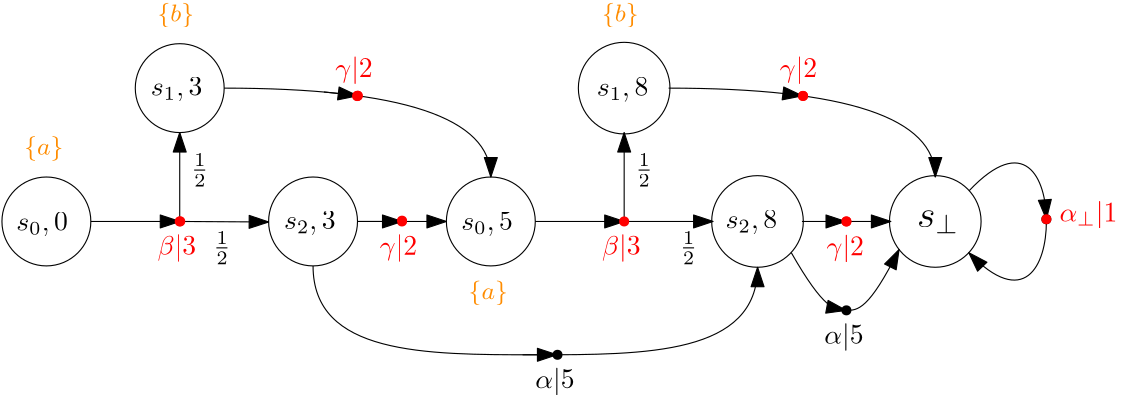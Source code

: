 <?xml version="1.0"?>
<!DOCTYPE ipe SYSTEM "ipe.dtd">
<ipe version="70206" creator="Ipe 7.2.6">
<info created="D:20161211221609" modified="D:20180520093356"/>
<ipestyle name="basic">
<symbol name="arrow/arc(spx)">
<path stroke="sym-stroke" fill="sym-stroke" pen="sym-pen">
0 0 m
-1 0.333 l
-1 -0.333 l
h
</path>
</symbol>
<symbol name="arrow/farc(spx)">
<path stroke="sym-stroke" fill="white" pen="sym-pen">
0 0 m
-1 0.333 l
-1 -0.333 l
h
</path>
</symbol>
<symbol name="arrow/ptarc(spx)">
<path stroke="sym-stroke" fill="sym-stroke" pen="sym-pen">
0 0 m
-1 0.333 l
-0.8 0 l
-1 -0.333 l
h
</path>
</symbol>
<symbol name="arrow/fptarc(spx)">
<path stroke="sym-stroke" fill="white" pen="sym-pen">
0 0 m
-1 0.333 l
-0.8 0 l
-1 -0.333 l
h
</path>
</symbol>
<symbol name="mark/circle(sx)" transformations="translations">
<path fill="sym-stroke">
0.6 0 0 0.6 0 0 e
0.4 0 0 0.4 0 0 e
</path>
</symbol>
<symbol name="mark/disk(sx)" transformations="translations">
<path fill="sym-stroke">
0.6 0 0 0.6 0 0 e
</path>
</symbol>
<symbol name="mark/fdisk(sfx)" transformations="translations">
<group>
<path fill="sym-fill">
0.5 0 0 0.5 0 0 e
</path>
<path fill="sym-stroke" fillrule="eofill">
0.6 0 0 0.6 0 0 e
0.4 0 0 0.4 0 0 e
</path>
</group>
</symbol>
<symbol name="mark/box(sx)" transformations="translations">
<path fill="sym-stroke" fillrule="eofill">
-0.6 -0.6 m
0.6 -0.6 l
0.6 0.6 l
-0.6 0.6 l
h
-0.4 -0.4 m
0.4 -0.4 l
0.4 0.4 l
-0.4 0.4 l
h
</path>
</symbol>
<symbol name="mark/square(sx)" transformations="translations">
<path fill="sym-stroke">
-0.6 -0.6 m
0.6 -0.6 l
0.6 0.6 l
-0.6 0.6 l
h
</path>
</symbol>
<symbol name="mark/fsquare(sfx)" transformations="translations">
<group>
<path fill="sym-fill">
-0.5 -0.5 m
0.5 -0.5 l
0.5 0.5 l
-0.5 0.5 l
h
</path>
<path fill="sym-stroke" fillrule="eofill">
-0.6 -0.6 m
0.6 -0.6 l
0.6 0.6 l
-0.6 0.6 l
h
-0.4 -0.4 m
0.4 -0.4 l
0.4 0.4 l
-0.4 0.4 l
h
</path>
</group>
</symbol>
<symbol name="mark/cross(sx)" transformations="translations">
<group>
<path fill="sym-stroke">
-0.43 -0.57 m
0.57 0.43 l
0.43 0.57 l
-0.57 -0.43 l
h
</path>
<path fill="sym-stroke">
-0.43 0.57 m
0.57 -0.43 l
0.43 -0.57 l
-0.57 0.43 l
h
</path>
</group>
</symbol>
<symbol name="arrow/fnormal(spx)">
<path stroke="sym-stroke" fill="white" pen="sym-pen">
0 0 m
-1 0.333 l
-1 -0.333 l
h
</path>
</symbol>
<symbol name="arrow/pointed(spx)">
<path stroke="sym-stroke" fill="sym-stroke" pen="sym-pen">
0 0 m
-1 0.333 l
-0.8 0 l
-1 -0.333 l
h
</path>
</symbol>
<symbol name="arrow/fpointed(spx)">
<path stroke="sym-stroke" fill="white" pen="sym-pen">
0 0 m
-1 0.333 l
-0.8 0 l
-1 -0.333 l
h
</path>
</symbol>
<symbol name="arrow/linear(spx)">
<path stroke="sym-stroke" pen="sym-pen">
-1 0.333 m
0 0 l
-1 -0.333 l
</path>
</symbol>
<symbol name="arrow/fdouble(spx)">
<path stroke="sym-stroke" fill="white" pen="sym-pen">
0 0 m
-1 0.333 l
-1 -0.333 l
h
-1 0 m
-2 0.333 l
-2 -0.333 l
h
</path>
</symbol>
<symbol name="arrow/double(spx)">
<path stroke="sym-stroke" fill="sym-stroke" pen="sym-pen">
0 0 m
-1 0.333 l
-1 -0.333 l
h
-1 0 m
-2 0.333 l
-2 -0.333 l
h
</path>
</symbol>
<pen name="heavier" value="0.8"/>
<pen name="fat" value="1.2"/>
<pen name="ultrafat" value="2"/>
<symbolsize name="large" value="5"/>
<symbolsize name="small" value="2"/>
<symbolsize name="tiny" value="1.1"/>
<arrowsize name="large" value="10"/>
<arrowsize name="small" value="5"/>
<arrowsize name="tiny" value="3"/>
<color name="red" value="1 0 0"/>
<color name="green" value="0 1 0"/>
<color name="blue" value="0 0 1"/>
<color name="yellow" value="1 1 0"/>
<color name="orange" value="1 0.647 0"/>
<color name="gold" value="1 0.843 0"/>
<color name="purple" value="0.627 0.125 0.941"/>
<color name="gray" value="0.745"/>
<color name="brown" value="0.647 0.165 0.165"/>
<color name="navy" value="0 0 0.502"/>
<color name="pink" value="1 0.753 0.796"/>
<color name="seagreen" value="0.18 0.545 0.341"/>
<color name="turquoise" value="0.251 0.878 0.816"/>
<color name="violet" value="0.933 0.51 0.933"/>
<color name="darkblue" value="0 0 0.545"/>
<color name="darkcyan" value="0 0.545 0.545"/>
<color name="darkgray" value="0.663"/>
<color name="darkgreen" value="0 0.392 0"/>
<color name="darkmagenta" value="0.545 0 0.545"/>
<color name="darkorange" value="1 0.549 0"/>
<color name="darkred" value="0.545 0 0"/>
<color name="lightblue" value="0.678 0.847 0.902"/>
<color name="lightcyan" value="0.878 1 1"/>
<color name="lightgray" value="0.827"/>
<color name="lightgreen" value="0.565 0.933 0.565"/>
<color name="lightyellow" value="1 1 0.878"/>
<dashstyle name="dashed" value="[4] 0"/>
<dashstyle name="dotted" value="[1 3] 0"/>
<dashstyle name="dash dotted" value="[4 2 1 2] 0"/>
<dashstyle name="dash dot dotted" value="[4 2 1 2 1 2] 0"/>
<textsize name="large" value="\large"/>
<textsize name="Large" value="\Large"/>
<textsize name="LARGE" value="\LARGE"/>
<textsize name="huge" value="\huge"/>
<textsize name="Huge" value="\Huge"/>
<textsize name="small" value="\small"/>
<textsize name="footnote" value="\footnotesize"/>
<textsize name="tiny" value="\tiny"/>
<textstyle name="center" begin="\begin{center}" end="\end{center}"/>
<textstyle name="itemize" begin="\begin{itemize}" end="\end{itemize}"/>
<textstyle name="item" begin="\begin{itemize}\item{}" end="\end{itemize}"/>
<gridsize name="4 pts" value="4"/>
<gridsize name="8 pts (~3 mm)" value="8"/>
<gridsize name="16 pts (~6 mm)" value="16"/>
<gridsize name="32 pts (~12 mm)" value="32"/>
<gridsize name="10 pts (~3.5 mm)" value="10"/>
<gridsize name="20 pts (~7 mm)" value="20"/>
<gridsize name="14 pts (~5 mm)" value="14"/>
<gridsize name="28 pts (~10 mm)" value="28"/>
<gridsize name="56 pts (~20 mm)" value="56"/>
<anglesize name="90 deg" value="90"/>
<anglesize name="60 deg" value="60"/>
<anglesize name="45 deg" value="45"/>
<anglesize name="30 deg" value="30"/>
<anglesize name="22.5 deg" value="22.5"/>
<opacity name="10%" value="0.1"/>
<opacity name="30%" value="0.3"/>
<opacity name="50%" value="0.5"/>
<opacity name="75%" value="0.75"/>
<tiling name="falling" angle="-60" step="4" width="1"/>
<tiling name="rising" angle="30" step="4" width="1"/>
</ipestyle>
<page>
<layer name="alpha"/>
<view layers="alpha" active="alpha"/>
<path layer="alpha" stroke="black">
16 0 0 16 48 736 e
</path>
<path stroke="black">
16 0 0 16 96 784 e
</path>
<path stroke="black">
16 0 0 16 144 736 e
</path>
<path stroke="black">
16 0 0 16 208 736 e
</path>
<path matrix="1 0 0 1 -64 0" stroke="black">
16.4924 0 0 16.4924 320 784 e
</path>
<path matrix="1 0 0 1 -64 0" stroke="black">
16.4924 0 0 16.4924 368 736 e
</path>
<path matrix="1 0 0 1 -64 0" stroke="black">
16.4924 0 0 16.4924 432 736 e
</path>
<path stroke="black" arrow="normal/normal">
64 736 m
96 736 l
</path>
<path stroke="black" arrow="normal/normal">
96 736 m
96 768 l
</path>
<path stroke="black" arrow="normal/normal">
96 736 m
128.001 735.813 l
</path>
<path matrix="1 0 0 1 -64 0" stroke="black" arrow="normal/normal">
288 736 m
320 736 l
</path>
<path matrix="1 0 0 1 -64 0" stroke="black" arrow="normal/normal">
320 736 m
320 768 l
</path>
<path matrix="1 0 0 1 -64 0" stroke="black" arrow="normal/normal">
320 736 m
352 736 l
</path>
<path matrix="1 0 0 1 -64 0" stroke="black" arrow="normal/normal">
384 736 m
416 736 l
</path>
<path stroke="black" arrow="normal/normal">
112 784 m
208 784
208 752 c
</path>
<path stroke="black" arrow="normal/normal">
144 720 m
144 688
224 688
304 688
304.029 719.508 c
</path>
<path stroke="black" arrow="normal/normal">
272 784 m
368 784
368 752 c
</path>
<use name="mark/disk(sx)" pos="96 736" size="normal" stroke="red"/>
<path stroke="black" arrow="normal/normal">
160 736 m
192 736 l
</path>
<use name="mark/disk(sx)" pos="176 736" size="normal" stroke="red"/>
<use name="mark/disk(sx)" pos="160.072 781.245" size="normal" stroke="red"/>
<use name="mark/disk(sx)" pos="160.072 781.245" size="normal" stroke="red"/>
<use name="mark/disk(sx)" pos="256 736" size="normal" stroke="red"/>
<use name="mark/disk(sx)" pos="232 688" size="normal" stroke="black"/>
<text matrix="1 0 0 1 -0.72194 2.14596" transformations="translations" pos="37.9076 730.581" stroke="black" type="label" width="18.549" height="6.428" depth="1.93" valign="baseline" style="math">s_0, 0</text>
<text matrix="1 0 0 1 -4 0" transformations="translations" pos="89.5783 781.309" stroke="black" type="label" width="18.549" height="6.428" depth="1.93" valign="baseline" style="math">s_1, 3</text>
<text matrix="1 0 0 1 -4 0" transformations="translations" pos="137.521 733.251" stroke="black" type="label" width="18.549" height="6.428" depth="1.93" valign="baseline" style="math">s_2, 3</text>
<text matrix="1 0 0 1 -4 0" transformations="translations" pos="201.353 732.887" stroke="black" type="label" width="18.549" height="6.428" depth="1.93" valign="baseline" style="math">s_0, 5</text>
<text matrix="1 0 0 1 -2.69081 0" transformations="translations" pos="248.816 781.256" stroke="black" type="label" width="18.549" height="6.428" depth="1.93" valign="baseline" style="math">s_1, 8</text>
<text matrix="1 0 0 1 -4 0" transformations="translations" pos="296.483 733.525" stroke="black" type="label" width="18.549" height="6.428" depth="1.93" valign="baseline" style="math">s_2, 8</text>
<text matrix="1 0 0 1 0.603744 1.02814" transformations="translations" pos="360.841 732.903" stroke="black" type="label" width="14.864" height="6.179" depth="2.15" valign="baseline" size="Large" style="math">s_\bot</text>
<text matrix="1 0 0 1 0 4" transformations="translations" pos="88 720" stroke="red" type="label" width="13.91" height="7.473" depth="2.49" valign="baseline" style="math">\beta | 3</text>
<text matrix="1 0 0 1 -4 0" transformations="translations" pos="156 788" stroke="red" type="label" width="13.46" height="7.473" depth="2.49" valign="baseline" style="math">\gamma | 2</text>
<text matrix="1 0 0 1 -4 -4" transformations="translations" pos="172 728" stroke="red" type="label" width="13.46" height="7.473" depth="2.49" valign="baseline" style="math">\gamma | 2</text>
<text matrix="1 0 0 1 -4 -4" transformations="translations" pos="228 680" stroke="black" type="label" width="14.159" height="7.473" depth="2.49" valign="baseline" style="math">\alpha | 5</text>
<text matrix="1 0 0 1 -4 -4" transformations="translations" pos="252 728" stroke="red" type="label" width="13.91" height="7.473" depth="2.49" valign="baseline" style="math">\beta | 3</text>
<text matrix="1 0 0 1 -20 0" transformations="translations" pos="332 788" stroke="red" type="label" width="13.46" height="7.473" depth="2.49" valign="baseline" style="math">\gamma | 2</text>
<use name="mark/disk(sx)" pos="320.347 781.207" size="normal" stroke="red"/>
<use name="mark/disk(sx)" pos="336 736" size="normal" stroke="red"/>
<text matrix="1 0 0 1 -3.14055 -4.20776" transformations="translations" pos="332 728" stroke="red" type="label" width="13.46" height="7.473" depth="2.49" valign="baseline" style="math">\gamma | 2</text>
<text transformations="translations" pos="100 752" stroke="black" type="label" width="6.362" height="8.422" depth="3.43" valign="baseline" style="math">\frac{1}{2}</text>
<text matrix="1 0 0 1 0 -4" transformations="translations" pos="108 728" stroke="black" type="label" width="6.362" height="8.422" depth="3.43" valign="baseline" style="math">\frac{1}{2}</text>
<text transformations="translations" pos="260 752" stroke="black" type="label" width="6.362" height="8.422" depth="3.43" valign="baseline" style="math">\frac{1}{2}</text>
<text transformations="translations" pos="276 724" stroke="black" type="label" width="6.362" height="8.422" depth="3.43" valign="baseline" style="math">\frac{1}{2}</text>
<path stroke="black" arrow="normal/normal">
160 736 m
176 736 l
</path>
<path stroke="black" arrow="normal/normal">
147.933 782.602 m
152.316 782.181
160.057 781.247 c
</path>
<path stroke="black" arrow="normal/normal">
219.429 688.002 m
231.777 688.009 l
</path>
<path stroke="black" arrow="normal/normal">
313.6 782.044 m
320.117 781.239 l
</path>
<text matrix="1 0 0 1 8 -8" transformations="translations" pos="32 768" stroke="darkorange" type="label" width="14.097" height="6.726" depth="2.24" valign="baseline" size="small" style="math">\{a\}</text>
<text matrix="1 0 0 1 56 40" transformations="translations" pos="32 768" stroke="darkorange" type="label" width="13.164" height="6.726" depth="2.24" valign="baseline" size="small" style="math">\{b\}</text>
<text matrix="1 0 0 1 216 40" transformations="translations" pos="32 768" stroke="darkorange" type="label" width="13.164" height="6.726" depth="2.24" valign="baseline" size="small" style="math">\{b\}</text>
<text matrix="1 0 0 1 168 -60" transformations="translations" pos="32 768" stroke="darkorange" type="label" width="14.097" height="6.726" depth="2.24" valign="baseline" size="small" style="math">\{a\}</text>
<use name="mark/disk(sx)" pos="336 704" size="normal" stroke="black"/>
<text matrix="1 0 0 1 0 -4" transformations="translations" pos="328 696" stroke="black" type="label" width="14.159" height="7.473" depth="2.49" valign="baseline" style="math">\alpha | 5</text>
<path stroke="black" arrow="normal/normal">
330.668 736 m
335.668 736 l
</path>
<path stroke="black" arrow="normal/normal">
316.127 724.822 m
328 704
336 704
344 704
354.965 725.896 c
</path>
<path stroke="black" arrow="normal/normal">
331.688 704.781 m
335.871 704 l
</path>
<use name="mark/disk(sx)" pos="96.1762 736.037" size="normal" stroke="red"/>
<use name="mark/disk(sx)" pos="159.847 781.138" size="normal" stroke="red"/>
<use name="mark/disk(sx)" pos="176.028 736.284" size="normal" stroke="red"/>
<use name="mark/disk(sx)" pos="320.414 781.183" size="normal" stroke="red"/>
<path stroke="black" arrow="normal/normal">
380.209 747.087 m
400 768
416 736
400 704
380.063 724.754 c
</path>
<path stroke="black" arrow="normal/normal">
407.556 742.367 m
407.993 736.797 l
</path>
<use name="mark/disk(sx)" pos="407.993 736.797" size="normal" stroke="black"/>
<text matrix="1 0 0 1 -3.31112 0" transformations="translations" pos="416 736" stroke="red" type="label" width="20.847" height="7.473" depth="2.49" valign="baseline" style="math">\alpha_\bot|1</text>
<use name="mark/disk(sx)" pos="336 736" size="normal" stroke="red"/>
<use name="mark/disk(sx)" pos="407.993 736.797" size="normal" stroke="red"/>
</page>
</ipe>
